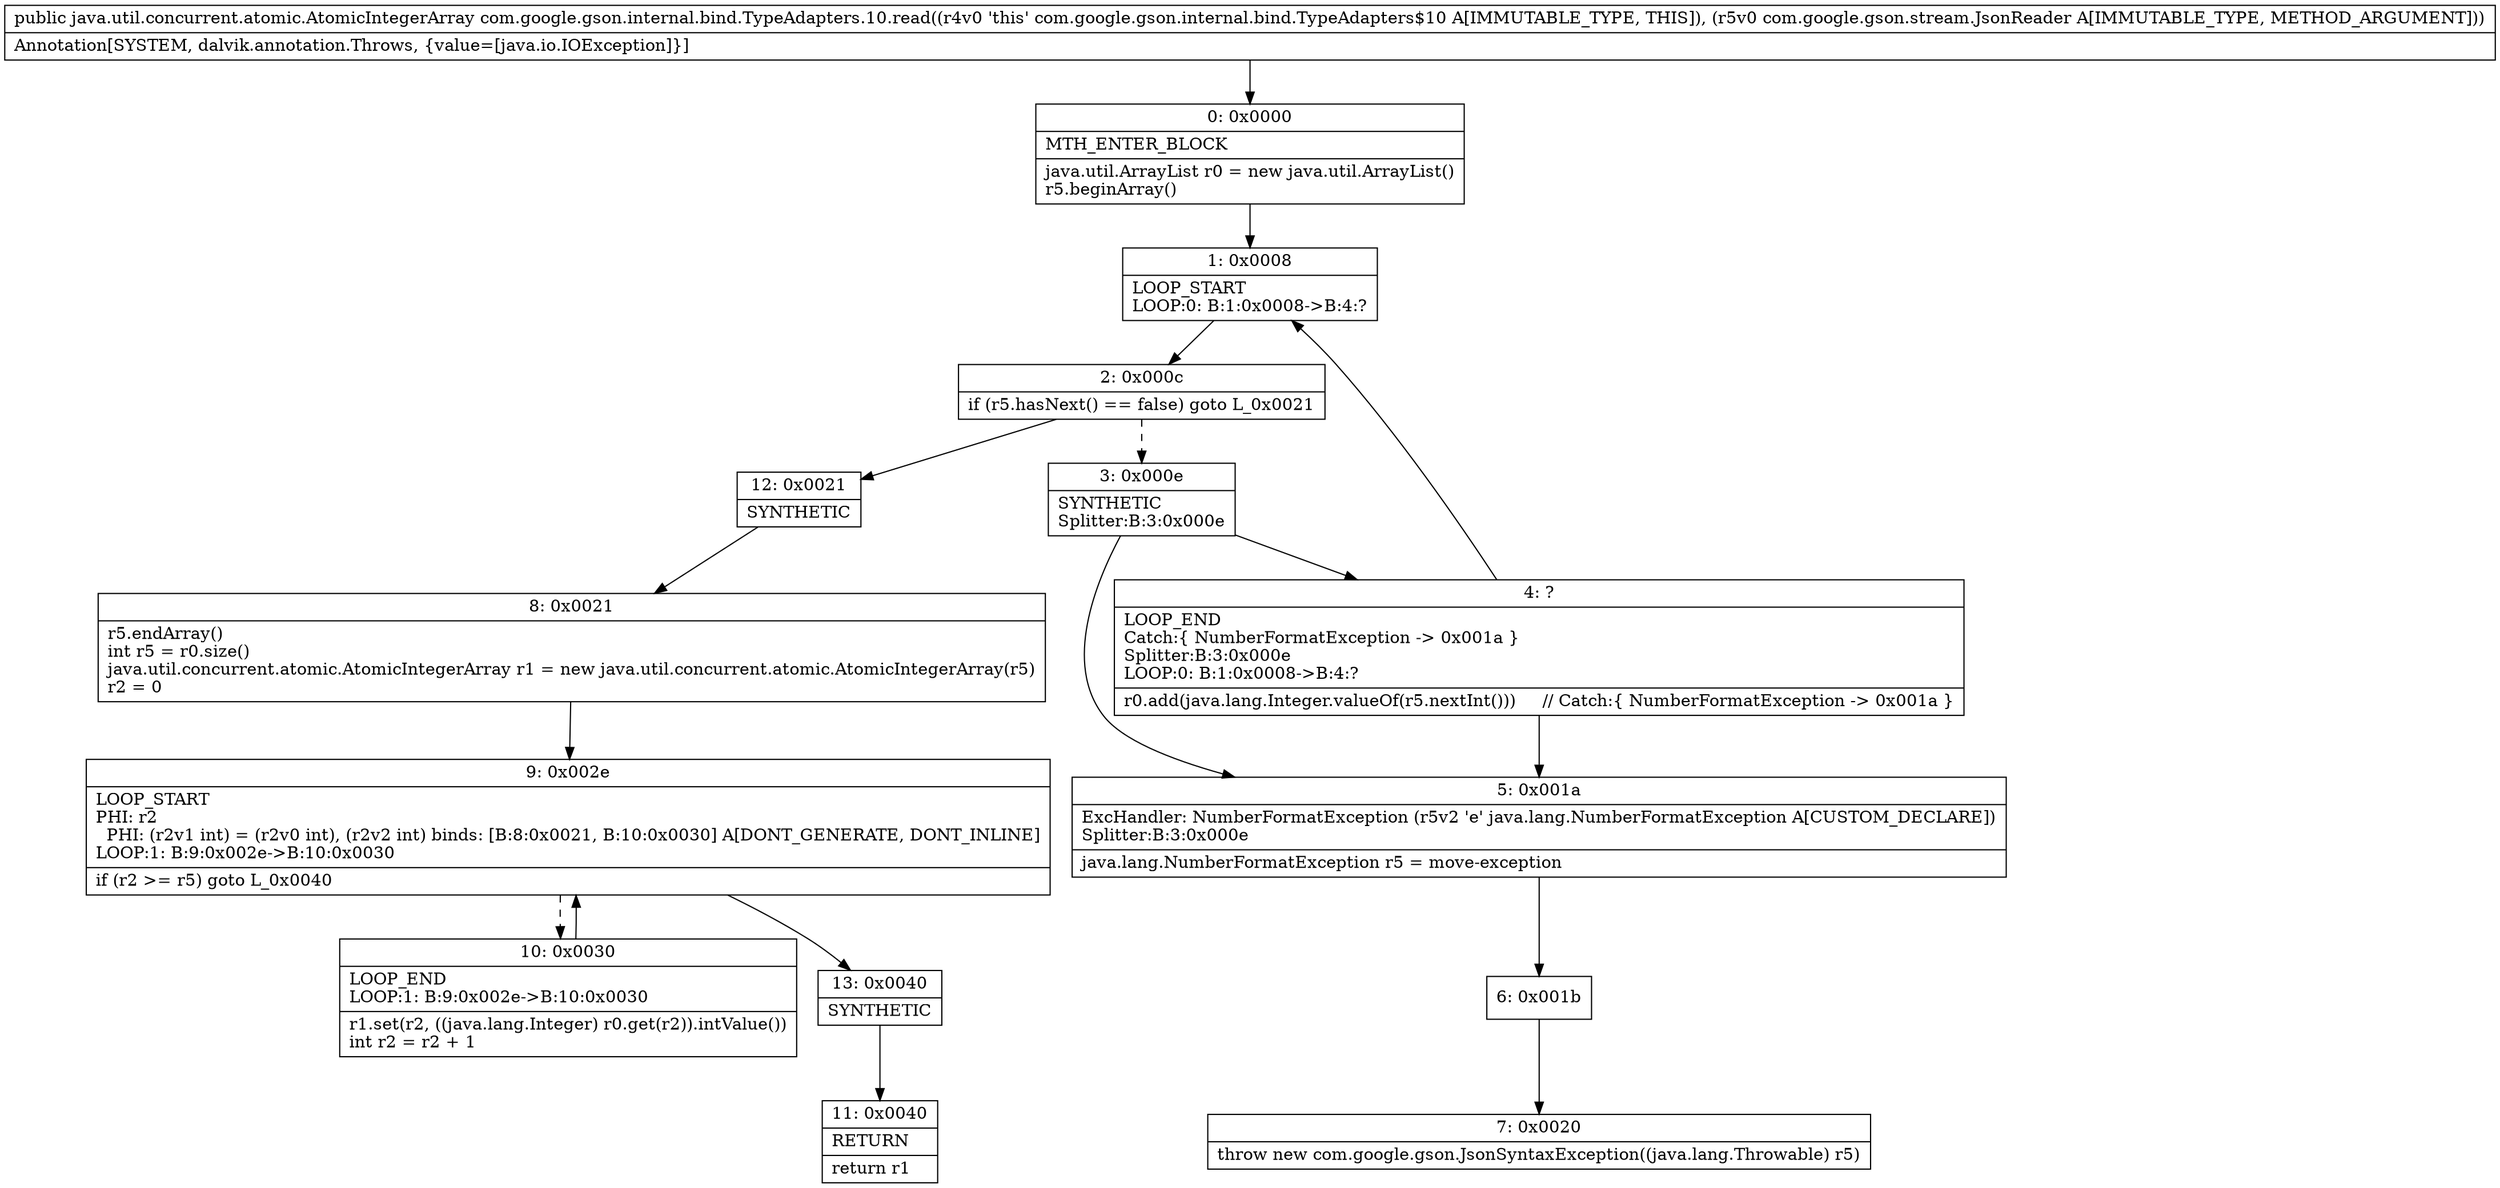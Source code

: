 digraph "CFG forcom.google.gson.internal.bind.TypeAdapters.10.read(Lcom\/google\/gson\/stream\/JsonReader;)Ljava\/util\/concurrent\/atomic\/AtomicIntegerArray;" {
Node_0 [shape=record,label="{0\:\ 0x0000|MTH_ENTER_BLOCK\l|java.util.ArrayList r0 = new java.util.ArrayList()\lr5.beginArray()\l}"];
Node_1 [shape=record,label="{1\:\ 0x0008|LOOP_START\lLOOP:0: B:1:0x0008\-\>B:4:?\l}"];
Node_2 [shape=record,label="{2\:\ 0x000c|if (r5.hasNext() == false) goto L_0x0021\l}"];
Node_3 [shape=record,label="{3\:\ 0x000e|SYNTHETIC\lSplitter:B:3:0x000e\l}"];
Node_4 [shape=record,label="{4\:\ ?|LOOP_END\lCatch:\{ NumberFormatException \-\> 0x001a \}\lSplitter:B:3:0x000e\lLOOP:0: B:1:0x0008\-\>B:4:?\l|r0.add(java.lang.Integer.valueOf(r5.nextInt()))     \/\/ Catch:\{ NumberFormatException \-\> 0x001a \}\l}"];
Node_5 [shape=record,label="{5\:\ 0x001a|ExcHandler: NumberFormatException (r5v2 'e' java.lang.NumberFormatException A[CUSTOM_DECLARE])\lSplitter:B:3:0x000e\l|java.lang.NumberFormatException r5 = move\-exception\l}"];
Node_6 [shape=record,label="{6\:\ 0x001b}"];
Node_7 [shape=record,label="{7\:\ 0x0020|throw new com.google.gson.JsonSyntaxException((java.lang.Throwable) r5)\l}"];
Node_8 [shape=record,label="{8\:\ 0x0021|r5.endArray()\lint r5 = r0.size()\ljava.util.concurrent.atomic.AtomicIntegerArray r1 = new java.util.concurrent.atomic.AtomicIntegerArray(r5)\lr2 = 0\l}"];
Node_9 [shape=record,label="{9\:\ 0x002e|LOOP_START\lPHI: r2 \l  PHI: (r2v1 int) = (r2v0 int), (r2v2 int) binds: [B:8:0x0021, B:10:0x0030] A[DONT_GENERATE, DONT_INLINE]\lLOOP:1: B:9:0x002e\-\>B:10:0x0030\l|if (r2 \>= r5) goto L_0x0040\l}"];
Node_10 [shape=record,label="{10\:\ 0x0030|LOOP_END\lLOOP:1: B:9:0x002e\-\>B:10:0x0030\l|r1.set(r2, ((java.lang.Integer) r0.get(r2)).intValue())\lint r2 = r2 + 1\l}"];
Node_11 [shape=record,label="{11\:\ 0x0040|RETURN\l|return r1\l}"];
Node_12 [shape=record,label="{12\:\ 0x0021|SYNTHETIC\l}"];
Node_13 [shape=record,label="{13\:\ 0x0040|SYNTHETIC\l}"];
MethodNode[shape=record,label="{public java.util.concurrent.atomic.AtomicIntegerArray com.google.gson.internal.bind.TypeAdapters.10.read((r4v0 'this' com.google.gson.internal.bind.TypeAdapters$10 A[IMMUTABLE_TYPE, THIS]), (r5v0 com.google.gson.stream.JsonReader A[IMMUTABLE_TYPE, METHOD_ARGUMENT]))  | Annotation[SYSTEM, dalvik.annotation.Throws, \{value=[java.io.IOException]\}]\l}"];
MethodNode -> Node_0;
Node_0 -> Node_1;
Node_1 -> Node_2;
Node_2 -> Node_3[style=dashed];
Node_2 -> Node_12;
Node_3 -> Node_4;
Node_3 -> Node_5;
Node_4 -> Node_5;
Node_4 -> Node_1;
Node_5 -> Node_6;
Node_6 -> Node_7;
Node_8 -> Node_9;
Node_9 -> Node_10[style=dashed];
Node_9 -> Node_13;
Node_10 -> Node_9;
Node_12 -> Node_8;
Node_13 -> Node_11;
}

